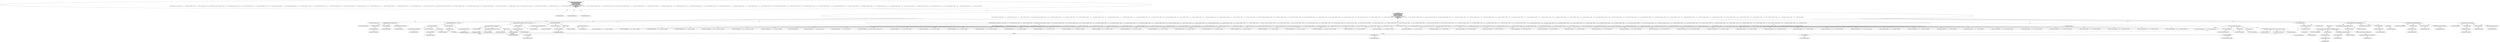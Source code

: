 digraph "testWhitespace#?" {
0 [label="2:CtTypeReferenceImpl@void" shape=ellipse]
1 [label="2:CtVirtualElement@testWhitespace" shape=ellipse]
2 [label="2:CtTypeReferenceImpl@Exception" shape=ellipse]
3 [label="2:CtPackageReferenceImpl@java.lang" shape=ellipse]
4 [label="3:CtExecutableReferenceImpl@setIgnoreCastWhitespace(boolean)" shape=ellipse]
5 [label="3:CtTypeReferenceImpl@mConfig" shape=ellipse]
6 [label="3:CtTypeReferenceImpl@boolean" shape=ellipse]
7 [label="3:CtVirtualElement@setIgnoreCastWhitespace" shape=ellipse]
8 [label="3:CtFieldReferenceImpl@mConfig" shape=ellipse]
9 [label="3:CtTypeReferenceImpl@PlaceHold" shape=ellipse]
10 [label="3:CtFieldReadImpl@mConfig" shape=ellipse]
11 [label="3:CtLiteralImpl@false" shape=ellipse]
12 [label="3:CtTypeReferenceImpl@boolean" shape=ellipse]
13 [label="3:CtInvocationImpl@mConfig.setIgnoreCastWhitespace(false)" shape=ellipse]
14 [label="4:CtExecutableReferenceImpl@setParenPadOption()" shape=ellipse]
15 [label="4:CtTypeReferenceImpl@mConfig" shape=ellipse]
16 [label="4:CtVirtualElement@setParenPadOption" shape=ellipse]
17 [label="4:CtFieldReferenceImpl@mConfig" shape=ellipse]
18 [label="4:CtTypeReferenceImpl@PlaceHold" shape=ellipse]
19 [label="4:CtFieldReadImpl@mConfig" shape=ellipse]
20 [label="4:CtTypeAccessImpl@NOSPACE" shape=ellipse]
21 [label="4:CtTypeReferenceImpl@NOSPACE" shape=ellipse]
22 [label="4:CtInvocationImpl@mConfig.setParenPadOption(NOSPACE)" shape=ellipse]
23 [label="5:CtExecutableReferenceImpl@setTryBlock()" shape=ellipse]
24 [label="5:CtTypeReferenceImpl@mConfig" shape=ellipse]
25 [label="5:CtVirtualElement@setTryBlock" shape=ellipse]
26 [label="5:CtFieldReferenceImpl@mConfig" shape=ellipse]
27 [label="5:CtTypeReferenceImpl@PlaceHold" shape=ellipse]
28 [label="5:CtFieldReadImpl@mConfig" shape=ellipse]
29 [label="5:CtTypeAccessImpl@IGNORE" shape=ellipse]
30 [label="5:CtTypeReferenceImpl@IGNORE" shape=ellipse]
31 [label="5:CtInvocationImpl@mConfig.setTryBlock(IGNORE)" shape=ellipse]
32 [label="6:CtExecutableReferenceImpl@setCatchBlock()" shape=ellipse]
33 [label="6:CtTypeReferenceImpl@mConfig" shape=ellipse]
34 [label="6:CtVirtualElement@setCatchBlock" shape=ellipse]
35 [label="6:CtFieldReferenceImpl@mConfig" shape=ellipse]
36 [label="6:CtTypeReferenceImpl@PlaceHold" shape=ellipse]
37 [label="6:CtFieldReadImpl@mConfig" shape=ellipse]
38 [label="6:CtTypeAccessImpl@IGNORE" shape=ellipse]
39 [label="6:CtTypeReferenceImpl@IGNORE" shape=ellipse]
40 [label="6:CtInvocationImpl@mConfig.setCatchBlock(IGNORE)" shape=ellipse]
41 [label="7:CtTypeReferenceImpl@Checker" shape=ellipse]
42 [label="7:CtPackageReferenceImpl@" shape=ellipse]
43 [label="7:CtExecutableReferenceImpl@createChecker()" shape=ellipse]
44 [label="7:CtTypeReferenceImpl@Checker" shape=ellipse]
45 [label="7:CtVirtualElement@createChecker" shape=ellipse]
46 [label="7:CtTypeAccessImpl@PlaceHold" shape=ellipse]
47 [label="7:CtTypeReferenceImpl@PlaceHold" shape=ellipse]
48 [label="7:CtThisAccessImpl@" shape=ellipse]
49 [label="7:CtTypeReferenceImpl@PlaceHold" shape=ellipse]
50 [label="7:CtInvocationImpl@createChecker()" shape=ellipse]
51 [label="7:CtVirtualElement@c" shape=ellipse]
52 [label="7:CtLocalVariableImpl@final Checker c = createChecker()" shape=ellipse]
53 [label="8:CtTypeReferenceImpl@String" shape=ellipse]
54 [label="8:CtPackageReferenceImpl@java.lang" shape=ellipse]
55 [label="8:CtExecutableReferenceImpl@getPath(java.lang.String)" shape=ellipse]
56 [label="8:CtTypeReferenceImpl@String" shape=ellipse]
57 [label="8:CtTypeReferenceImpl@String" shape=ellipse]
58 [label="8:CtVirtualElement@getPath" shape=ellipse]
59 [label="8:CtTypeAccessImpl@PlaceHold" shape=ellipse]
60 [label="8:CtTypeReferenceImpl@PlaceHold" shape=ellipse]
61 [label="8:CtThisAccessImpl@" shape=ellipse]
62 [label="8:CtTypeReferenceImpl@PlaceHold" shape=ellipse]
63 [label="8:CtLiteralImpl@\"InputWhitespace.java\"" shape=ellipse]
64 [label="8:CtTypeReferenceImpl@String" shape=ellipse]
65 [label="8:CtInvocationImpl@getPath(\"InputWhitespace.java\")" shape=ellipse]
66 [label="8:CtVirtualElement@filepath" shape=ellipse]
67 [label="8:CtLocalVariableImpl@final String filepath = getPath(\"InputWhitespace.java\")" shape=ellipse]
68 [label="9:CtExecutableReferenceImpl@assertNotNull(<unknown>)" shape=ellipse]
69 [label="9:CtTypeReferenceImpl@null" shape=ellipse]
70 [label="9:CtVirtualElement@assertNotNull" shape=ellipse]
71 [label="9:CtTypeAccessImpl@PlaceHold" shape=ellipse]
72 [label="9:CtTypeReferenceImpl@PlaceHold" shape=ellipse]
73 [label="9:CtThisAccessImpl@" shape=ellipse]
74 [label="9:CtTypeReferenceImpl@PlaceHold" shape=ellipse]
75 [label="9:CtVariableReadImpl@c" shape=ellipse]
76 [label="9:CtLocalVariableReferenceImpl@c" shape=ellipse]
77 [label="9:CtInvocationImpl@assertNotNull(c)" shape=ellipse]
78 [label="10:CtVirtualElement@String[]" shape=ellipse]
79 [label="10:CtArrayTypeReferenceImpl@String[]" shape=ellipse]
80 [label="10:CtTypeReferenceImpl@String" shape=ellipse]
81 [label="11:CtNewArrayImpl@new String[]\{ filepath + \":5:12: '.' is preceeded with whitespace.\", filepath + \":5:14: '.' is followed by whitespace.\", filepath + \":13: type Javadoc comment is missing an @author tag.\", filepath + \":16:22: '=' is not preceeded with whitespace.\", filepath + \":16:23: '=' is not followed by whitespace.\", filepath + \":18:24: '=' is not followed by whitespace.\", filepath + \":26:14: '=' is not preceeded with whitespace.\", filepath + \":27:10: '=' is not preceeded with whitespace.\", filepath + \":27:11: '=' is not followed by whitespace.\", filepath + \":28:10: '+=' is not preceeded with whitespace.\", filepath + \":28:12: '+=' is not followed by whitespace.\", filepath + \":29:13: '-=' is not followed by whitespace.\", filepath + \":29:14: '-' is followed by whitespace.\", filepath + \":29:21: '+' is followed by whitespace.\", filepath + \":30:14: '++' is preceeded with whitespace.\", filepath + \":30:21: '--' is preceeded with whitespace.\", filepath + \":31:15: '++' is followed by whitespace.\", filepath + \":31:22: '--' is followed by whitespace.\", filepath + \":37:21: 'synchronized' is not followed by whitespace.\", filepath + \":39:12: 'try' is not followed by whitespace.\", filepath + \":41:14: 'catch' is not followed by whitespace.\", filepath + \":58:11: 'if' is not followed by whitespace.\", filepath + \":58:12: '(' is followed by whitespace.\", filepath + \":58:36: ')' is preceeded by whitespace.\", filepath + \":59:9: '\{' should be on the previous line.\", filepath + \":63:9: '\{' should be on the previous line.\", filepath + \":74:13: '(' is followed by whitespace.\", filepath + \":74:18: ')' is preceeded by whitespace.\", filepath + \":75:9: '\{' should be on the previous line.\", filepath + \":76:19: 'return' is not followed by whitespace.\", filepath + \":79:9: '\{' should be on the previous line.\", filepath + \":88:21: cast needs to be followed by whitespace.\", filepath + \":97:29: '?' is not preceeded with whitespace.\", filepath + \":97:30: '?' is not followed by whitespace.\", filepath + \":97:34: ':' is not preceeded with whitespace.\", filepath + \":97:35: ':' is not followed by whitespace.\", filepath + \":98:15: '==' is not preceeded with whitespace.\", filepath + \":98:17: '==' is not followed by whitespace.\", filepath + \":104:20: '*' is not followed by whitespace.\", filepath + \":104:21: '*' is not preceeded with whitespace.\", filepath + \":111:22: '!' is followed by whitespace.\", filepath + \":112:23: '~' is followed by whitespace.\", filepath + \":119:18: '%' is not preceeded with whitespace.\", filepath + \":120:20: '%' is not followed by whitespace.\", filepath + \":121:18: '%' is not preceeded with whitespace.\", filepath + \":121:19: '%' is not followed by whitespace.\", filepath + \":123:18: '/' is not preceeded with whitespace.\", filepath + \":124:20: '/' is not followed by whitespace.\", filepath + \":125:18: '/' is not preceeded with whitespace.\", filepath + \":125:19: '/' is not followed by whitespace.\", filepath + \":129:17: '.' is preceeded with whitespace.\", filepath + \":129:24: '.' is followed by whitespace.\", filepath + \":136:10: '.' is preceeded with whitespace.\", filepath + \":136:12: '.' is followed by whitespace.\", filepath + \":153:15: 'assert' is not followed by whitespace.\", filepath + \":156:20: ':' is not preceeded with whitespace.\", filepath + \":156:21: ':' is not followed by whitespace.\" \}" shape=ellipse]
82 [label="11:CtArrayTypeReferenceImpl@String[]" shape=ellipse]
83 [label="12:CtBinaryOperatorImpl@filepath + \":5:12: '.' is preceeded with whitespace.\"" shape=ellipse]
84 [label="13:CtBinaryOperatorImpl@filepath + \":5:14: '.' is followed by whitespace.\"" shape=ellipse]
85 [label="14:CtBinaryOperatorImpl@filepath + \":13: type Javadoc comment is missing an @author tag.\"" shape=ellipse]
86 [label="15:CtBinaryOperatorImpl@filepath + \":16:22: '=' is not preceeded with whitespace.\"" shape=ellipse]
87 [label="16:CtBinaryOperatorImpl@filepath + \":16:23: '=' is not followed by whitespace.\"" shape=ellipse]
88 [label="17:CtBinaryOperatorImpl@filepath + \":18:24: '=' is not followed by whitespace.\"" shape=ellipse]
89 [label="18:CtBinaryOperatorImpl@filepath + \":26:14: '=' is not preceeded with whitespace.\"" shape=ellipse]
90 [label="19:CtBinaryOperatorImpl@filepath + \":27:10: '=' is not preceeded with whitespace.\"" shape=ellipse]
91 [label="20:CtBinaryOperatorImpl@filepath + \":27:11: '=' is not followed by whitespace.\"" shape=ellipse]
92 [label="21:CtBinaryOperatorImpl@filepath + \":28:10: '+=' is not preceeded with whitespace.\"" shape=ellipse]
93 [label="22:CtBinaryOperatorImpl@filepath + \":28:12: '+=' is not followed by whitespace.\"" shape=ellipse]
94 [label="23:CtBinaryOperatorImpl@filepath + \":29:13: '-=' is not followed by whitespace.\"" shape=ellipse]
95 [label="24:CtBinaryOperatorImpl@filepath + \":29:14: '-' is followed by whitespace.\"" shape=ellipse]
96 [label="25:CtBinaryOperatorImpl@filepath + \":29:21: '+' is followed by whitespace.\"" shape=ellipse]
97 [label="26:CtBinaryOperatorImpl@filepath + \":30:14: '++' is preceeded with whitespace.\"" shape=ellipse]
98 [label="27:CtBinaryOperatorImpl@filepath + \":30:21: '--' is preceeded with whitespace.\"" shape=ellipse]
99 [label="28:CtBinaryOperatorImpl@filepath + \":31:15: '++' is followed by whitespace.\"" shape=ellipse]
100 [label="29:CtBinaryOperatorImpl@filepath + \":31:22: '--' is followed by whitespace.\"" shape=ellipse]
101 [label="30:CtBinaryOperatorImpl@filepath + \":37:21: 'synchronized' is not followed by whitespace.\"" shape=ellipse]
102 [label="31:CtBinaryOperatorImpl@filepath + \":39:12: 'try' is not followed by whitespace.\"" shape=ellipse]
103 [label="32:CtBinaryOperatorImpl@filepath + \":41:14: 'catch' is not followed by whitespace.\"" shape=ellipse]
104 [label="33:CtBinaryOperatorImpl@filepath + \":58:11: 'if' is not followed by whitespace.\"" shape=ellipse]
105 [label="34:CtBinaryOperatorImpl@filepath + \":58:12: '(' is followed by whitespace.\"" shape=ellipse]
106 [label="35:CtBinaryOperatorImpl@filepath + \":58:36: ')' is preceeded by whitespace.\"" shape=ellipse]
107 [label="36:CtBinaryOperatorImpl@filepath + \":59:9: '\{' should be on the previous line.\"" shape=ellipse]
108 [label="37:CtBinaryOperatorImpl@filepath + \":63:9: '\{' should be on the previous line.\"" shape=ellipse]
109 [label="38:CtBinaryOperatorImpl@filepath + \":74:13: '(' is followed by whitespace.\"" shape=ellipse]
110 [label="39:CtBinaryOperatorImpl@filepath + \":74:18: ')' is preceeded by whitespace.\"" shape=ellipse]
111 [label="40:CtBinaryOperatorImpl@filepath + \":75:9: '\{' should be on the previous line.\"" shape=ellipse]
112 [label="41:CtBinaryOperatorImpl@filepath + \":76:19: 'return' is not followed by whitespace.\"" shape=ellipse]
113 [label="42:CtBinaryOperatorImpl@filepath + \":79:9: '\{' should be on the previous line.\"" shape=ellipse]
114 [label="43:CtBinaryOperatorImpl@filepath + \":88:21: cast needs to be followed by whitespace.\"" shape=ellipse]
115 [label="44:CtBinaryOperatorImpl@filepath + \":97:29: '?' is not preceeded with whitespace.\"" shape=ellipse]
116 [label="45:CtBinaryOperatorImpl@filepath + \":97:30: '?' is not followed by whitespace.\"" shape=ellipse]
117 [label="46:CtBinaryOperatorImpl@filepath + \":97:34: ':' is not preceeded with whitespace.\"" shape=ellipse]
118 [label="47:CtBinaryOperatorImpl@filepath + \":97:35: ':' is not followed by whitespace.\"" shape=ellipse]
119 [label="48:CtBinaryOperatorImpl@filepath + \":98:15: '==' is not preceeded with whitespace.\"" shape=ellipse]
120 [label="49:CtBinaryOperatorImpl@filepath + \":98:17: '==' is not followed by whitespace.\"" shape=ellipse]
121 [label="50:CtBinaryOperatorImpl@filepath + \":104:20: '*' is not followed by whitespace.\"" shape=ellipse]
122 [label="51:CtBinaryOperatorImpl@filepath + \":104:21: '*' is not preceeded with whitespace.\"" shape=ellipse]
123 [label="52:CtBinaryOperatorImpl@filepath + \":111:22: '!' is followed by whitespace.\"" shape=ellipse]
124 [label="53:CtBinaryOperatorImpl@filepath + \":112:23: '~' is followed by whitespace.\"" shape=ellipse]
125 [label="54:CtBinaryOperatorImpl@filepath + \":119:18: '%' is not preceeded with whitespace.\"" shape=ellipse]
126 [label="55:CtBinaryOperatorImpl@filepath + \":120:20: '%' is not followed by whitespace.\"" shape=ellipse]
127 [label="56:CtBinaryOperatorImpl@filepath + \":121:18: '%' is not preceeded with whitespace.\"" shape=ellipse]
128 [label="57:CtBinaryOperatorImpl@filepath + \":121:19: '%' is not followed by whitespace.\"" shape=ellipse]
129 [label="58:CtBinaryOperatorImpl@filepath + \":123:18: '/' is not preceeded with whitespace.\"" shape=ellipse]
130 [label="59:CtBinaryOperatorImpl@filepath + \":124:20: '/' is not followed by whitespace.\"" shape=ellipse]
131 [label="60:CtBinaryOperatorImpl@filepath + \":125:18: '/' is not preceeded with whitespace.\"" shape=ellipse]
132 [label="61:CtBinaryOperatorImpl@filepath + \":125:19: '/' is not followed by whitespace.\"" shape=ellipse]
133 [label="62:CtBinaryOperatorImpl@filepath + \":129:17: '.' is preceeded with whitespace.\"" shape=ellipse]
134 [label="63:CtBinaryOperatorImpl@filepath + \":129:24: '.' is followed by whitespace.\"" shape=ellipse]
135 [label="64:CtBinaryOperatorImpl@filepath + \":136:10: '.' is preceeded with whitespace.\"" shape=ellipse]
136 [label="65:CtBinaryOperatorImpl@filepath + \":136:12: '.' is followed by whitespace.\"" shape=ellipse]
137 [label="66:CtBinaryOperatorImpl@filepath + \":153:15: 'assert' is not followed by whitespace.\"" shape=ellipse]
138 [label="67:CtBinaryOperatorImpl@filepath + \":156:20: ':' is not preceeded with whitespace.\"" shape=ellipse]
139 [label="68:CtBinaryOperatorImpl@filepath + \":156:21: ':' is not followed by whitespace.\"" shape=ellipse]
140 [label="10:CtVirtualElement@expected" shape=ellipse]
141 [label="10:CtLocalVariableImpl@final String[] expected = new String[]\{ filepath + \":5:12: '.' is preceeded with whitespace.\", filepath + \":5:14: '.' is followed by whitespace.\", filepath + \":13: type Javadoc comment is missing an @author tag.\", filepath + \":16:22: '=' is not preceeded with whitespace.\", filepath + \":16:23: '=' is not followed by whitespace.\", filepath + \":18:24: '=' is not followed by whitespace.\", filepath + \":26:14: '=' is not preceeded with whitespace.\", filepath + \":27:10: '=' is not preceeded with whitespace.\", filepath + \":27:11: '=' is not followed by whitespace.\", filepath + \":28:10: '+=' is not preceeded with whitespace.\", filepath + \":28:12: '+=' is not followed by whitespace.\", filepath + \":29:13: '-=' is not followed by whitespace.\", filepath + \":29:14: '-' is followed by whitespace.\", filepath + \":29:21: '+' is followed by whitespace.\", filepath + \":30:14: '++' is preceeded with whitespace.\", filepath + \":30:21: '--' is preceeded with whitespace.\", filepath + \":31:15: '++' is followed by whitespace.\", filepath + \":31:22: '--' is followed by whitespace.\", filepath + \":37:21: 'synchronized' is not followed by whitespace.\", filepath + \":39:12: 'try' is not followed by whitespace.\", filepath + \":41:14: 'catch' is not followed by whitespace.\", filepath + \":58:11: 'if' is not followed by whitespace.\", filepath + \":58:12: '(' is followed by whitespace.\", filepath + \":58:36: ')' is preceeded by whitespace.\", filepath + \":59:9: '\{' should be on the previous line.\", filepath + \":63:9: '\{' should be on the previous line.\", filepath + \":74:13: '(' is followed by whitespace.\", filepath + \":74:18: ')' is preceeded by whitespace.\", filepath + \":75:9: '\{' should be on the previous line.\", filepath + \":76:19: 'return' is not followed by whitespace.\", filepath + \":79:9: '\{' should be on the previous line.\", filepath + \":88:21: cast needs to be followed by whitespace.\", filepath + \":97:29: '?' is not preceeded with whitespace.\", filepath + \":97:30: '?' is not followed by whitespace.\", filepath + \":97:34: ':' is not preceeded with whitespace.\", filepath + \":97:35: ':' is not followed by whitespace.\", filepath + \":98:15: '==' is not preceeded with whitespace.\", filepath + \":98:17: '==' is not followed by whitespace.\", filepath + \":104:20: '*' is not followed by whitespace.\", filepath + \":104:21: '*' is not preceeded with whitespace.\", filepath + \":111:22: '!' is followed by whitespace.\", filepath + \":112:23: '~' is followed by whitespace.\", filepath + \":119:18: '%' is not preceeded with whitespace.\", filepath + \":120:20: '%' is not followed by whitespace.\", filepath + \":121:18: '%' is not preceeded with whitespace.\", filepath + \":121:19: '%' is not followed by whitespace.\", filepath + \":123:18: '/' is not preceeded with whitespace.\", filepath + \":124:20: '/' is not followed by whitespace.\", filepath + \":125:18: '/' is not preceeded with whitespace.\", filepath + \":125:19: '/' is not followed by whitespace.\", filepath + \":129:17: '.' is preceeded with whitespace.\", filepath + \":129:24: '.' is followed by whitespace.\", filepath + \":136:10: '.' is preceeded with whitespace.\", filepath + \":136:12: '.' is followed by whitespace.\", filepath + \":153:15: 'assert' is not followed by whitespace.\", filepath + \":156:20: ':' is not preceeded with whitespace.\", filepath + \":156:21: ':' is not followed by whitespace.\" \}" shape=ellipse]
142 [label="70:CtExecutableReferenceImpl@verify(<unknown>,java.lang.String,java.lang.String[])" shape=ellipse]
143 [label="70:CtTypeReferenceImpl@null" shape=ellipse]
144 [label="70:CtTypeReferenceImpl@String" shape=ellipse]
145 [label="70:CtArrayTypeReferenceImpl@String[]" shape=ellipse]
146 [label="70:CtVirtualElement@verify" shape=ellipse]
147 [label="70:CtTypeAccessImpl@PlaceHold" shape=ellipse]
148 [label="70:CtTypeReferenceImpl@PlaceHold" shape=ellipse]
149 [label="70:CtThisAccessImpl@" shape=ellipse]
150 [label="70:CtTypeReferenceImpl@PlaceHold" shape=ellipse]
151 [label="70:CtVariableReadImpl@c" shape=ellipse]
152 [label="70:CtLocalVariableReferenceImpl@c" shape=ellipse]
153 [label="70:CtVariableReadImpl@filepath" shape=ellipse]
154 [label="70:CtLocalVariableReferenceImpl@filepath" shape=ellipse]
155 [label="70:CtVariableReadImpl@expected" shape=ellipse]
156 [label="70:CtLocalVariableReferenceImpl@expected" shape=ellipse]
157 [label="70:CtInvocationImpl@verify(c, filepath, expected)" shape=ellipse]
158 [label="71:CtExecutableReferenceImpl@destroy()" shape=ellipse]
159 [label="71:CtTypeReferenceImpl@Checker" shape=ellipse]
160 [label="71:CtVirtualElement@destroy" shape=ellipse]
161 [label="71:CtVariableReadImpl@c" shape=ellipse]
162 [label="71:CtLocalVariableReferenceImpl@c" shape=ellipse]
163 [label="71:CtInvocationImpl@c.destroy()" shape=ellipse]
164 [label="2:CtBlockImpl@\{
    mConfig.setIgnoreCastWhitespace(false);
    mConfig.setParenPadOption(NOSPACE);
    mConfig.setTryBlock(IGNORE);
    mConfig.setCatchBlock(IGNORE);
    final Checker c = createChecker();
    final String filepath = getPath(\"InputWhitespace.java\");
    assertNotNull(c);
    final String[] expected = new String[]\{ filepath + \":5:12: '.' is preceeded with whitespace.\", filepath + \":5:14: '.' is followed by whitespace.\", filepath + \":13: type Javadoc comment is missing an @author tag.\", filepath + \":16:22: '=' is not preceeded with whitespace.\", filepath + \":16:23: '=' is not followed by whitespace.\", filepath + \":18:24: '=' is not followed by whitespace.\", filepath + \":26:14: '=' is not preceeded with whitespace.\", filepath + \":27:10: '=' is not preceeded with whitespace.\", filepath + \":27:11: '=' is not followed by whitespace.\", filepath + \":28:10: '+=' is not preceeded with whitespace.\", filepath + \":28:12: '+=' is not followed by whitespace.\", filepath + \":29:13: '-=' is not followed by whitespace.\", filepath + \":29:14: '-' is followed by whitespace.\", filepath + \":29:21: '+' is followed by whitespace.\", filepath + \":30:14: '++' is preceeded with whitespace.\", filepath + \":30:21: '--' is preceeded with whitespace.\", filepath + \":31:15: '++' is followed by whitespace.\", filepath + \":31:22: '--' is followed by whitespace.\", filepath + \":37:21: 'synchronized' is not followed by whitespace.\", filepath + \":39:12: 'try' is not followed by whitespace.\", filepath + \":41:14: 'catch' is not followed by whitespace.\", filepath + \":58:11: 'if' is not followed by whitespace.\", filepath + \":58:12: '(' is followed by whitespace.\", filepath + \":58:36: ')' is preceeded by whitespace.\", filepath + \":59:9: '\{' should be on the previous line.\", filepath + \":63:9: '\{' should be on the previous line.\", filepath + \":74:13: '(' is followed by whitespace.\", filepath + \":74:18: ')' is preceeded by whitespace.\", filepath + \":75:9: '\{' should be on the previous line.\", filepath + \":76:19: 'return' is not followed by whitespace.\", filepath + \":79:9: '\{' should be on the previous line.\", filepath + \":88:21: cast needs to be followed by whitespace.\", filepath + \":97:29: '?' is not preceeded with whitespace.\", filepath + \":97:30: '?' is not followed by whitespace.\", filepath + \":97:34: ':' is not preceeded with whitespace.\", filepath + \":97:35: ':' is not followed by whitespace.\", filepath + \":98:15: '==' is not preceeded with whitespace.\", filepath + \":98:17: '==' is not followed by whitespace.\", filepath + \":104:20: '*' is not followed by whitespace.\", filepath + \":104:21: '*' is not preceeded with whitespace.\", filepath + \":111:22: '!' is followed by whitespace.\", filepath + \":112:23: '~' is followed by whitespace.\", filepath + \":119:18: '%' is not preceeded with whitespace.\", filepath + \":120:20: '%' is not followed by whitespace.\", filepath + \":121:18: '%' is not preceeded with whitespace.\", filepath + \":121:19: '%' is not followed by whitespace.\", filepath + \":123:18: '/' is not preceeded with whitespace.\", filepath + \":124:20: '/' is not followed by whitespace.\", filepath + \":125:18: '/' is not preceeded with whitespace.\", filepath + \":125:19: '/' is not followed by whitespace.\", filepath + \":129:17: '.' is preceeded with whitespace.\", filepath + \":129:24: '.' is followed by whitespace.\", filepath + \":136:10: '.' is preceeded with whitespace.\", filepath + \":136:12: '.' is followed by whitespace.\", filepath + \":153:15: 'assert' is not followed by whitespace.\", filepath + \":156:20: ':' is not preceeded with whitespace.\", filepath + \":156:21: ':' is not followed by whitespace.\" \};
    verify(c, filepath, expected);
    c.destroy();
\}" shape=ellipse]
165 [label="2:CtMethodImpl@public void testWhitespace() throws Exception \{
    mConfig.setIgnoreCastWhitespace(false);
    mConfig.setParenPadOption(NOSPACE);
    mConfig.setTryBlock(IGNORE);
    mConfig.setCatchBlock(IGNORE);
    final Checker c = createChecker();
    final String filepath = getPath(\"InputWhitespace.java\");
    assertNotNull(c);
    final String[] expected = new String[]\{ filepath + \":5:12: '.' is preceeded with whitespace.\", filepath + \":5:14: '.' is followed by whitespace.\", filepath + \":13: type Javadoc comment is missing an @author tag.\", filepath + \":16:22: '=' is not preceeded with whitespace.\", filepath + \":16:23: '=' is not followed by whitespace.\", filepath + \":18:24: '=' is not followed by whitespace.\", filepath + \":26:14: '=' is not preceeded with whitespace.\", filepath + \":27:10: '=' is not preceeded with whitespace.\", filepath + \":27:11: '=' is not followed by whitespace.\", filepath + \":28:10: '+=' is not preceeded with whitespace.\", filepath + \":28:12: '+=' is not followed by whitespace.\", filepath + \":29:13: '-=' is not followed by whitespace.\", filepath + \":29:14: '-' is followed by whitespace.\", filepath + \":29:21: '+' is followed by whitespace.\", filepath + \":30:14: '++' is preceeded with whitespace.\", filepath + \":30:21: '--' is preceeded with whitespace.\", filepath + \":31:15: '++' is followed by whitespace.\", filepath + \":31:22: '--' is followed by whitespace.\", filepath + \":37:21: 'synchronized' is not followed by whitespace.\", filepath + \":39:12: 'try' is not followed by whitespace.\", filepath + \":41:14: 'catch' is not followed by whitespace.\", filepath + \":58:11: 'if' is not followed by whitespace.\", filepath + \":58:12: '(' is followed by whitespace.\", filepath + \":58:36: ')' is preceeded by whitespace.\", filepath + \":59:9: '\{' should be on the previous line.\", filepath + \":63:9: '\{' should be on the previous line.\", filepath + \":74:13: '(' is followed by whitespace.\", filepath + \":74:18: ')' is preceeded by whitespace.\", filepath + \":75:9: '\{' should be on the previous line.\", filepath + \":76:19: 'return' is not followed by whitespace.\", filepath + \":79:9: '\{' should be on the previous line.\", filepath + \":88:21: cast needs to be followed by whitespace.\", filepath + \":97:29: '?' is not preceeded with whitespace.\", filepath + \":97:30: '?' is not followed by whitespace.\", filepath + \":97:34: ':' is not preceeded with whitespace.\", filepath + \":97:35: ':' is not followed by whitespace.\", filepath + \":98:15: '==' is not preceeded with whitespace.\", filepath + \":98:17: '==' is not followed by whitespace.\", filepath + \":104:20: '*' is not followed by whitespace.\", filepath + \":104:21: '*' is not preceeded with whitespace.\", filepath + \":111:22: '!' is followed by whitespace.\", filepath + \":112:23: '~' is followed by whitespace.\", filepath + \":119:18: '%' is not preceeded with whitespace.\", filepath + \":120:20: '%' is not followed by whitespace.\", filepath + \":121:18: '%' is not preceeded with whitespace.\", filepath + \":121:19: '%' is not followed by whitespace.\", filepath + \":123:18: '/' is not preceeded with whitespace.\", filepath + \":124:20: '/' is not followed by whitespace.\", filepath + \":125:18: '/' is not preceeded with whitespace.\", filepath + \":125:19: '/' is not followed by whitespace.\", filepath + \":129:17: '.' is preceeded with whitespace.\", filepath + \":129:24: '.' is followed by whitespace.\", filepath + \":136:10: '.' is preceeded with whitespace.\", filepath + \":136:12: '.' is followed by whitespace.\", filepath + \":153:15: 'assert' is not followed by whitespace.\", filepath + \":156:20: ':' is not preceeded with whitespace.\", filepath + \":156:21: ':' is not followed by whitespace.\" \};
    verify(c, filepath, expected);
    c.destroy();
\}" shape=ellipse]
166 [label="3:Update@UPDATE" shape=ellipse]
167 [label="3:CtPackageReferenceImpl@" shape=ellipse]
168 [label="3:CtTypeReferenceImpl@PlaceHold" shape=ellipse]
169 [label="3:CtFieldReferenceImpl@mConfig" shape=ellipse]
170 [label="3:CtFieldReadImpl@mConfig" shape=ellipse]
171 [label="3:CtPackageReferenceImpl@" shape=ellipse]
172 [label="3:CtTypeReferenceImpl@mConfig" shape=ellipse]
173 [label="3:CtTypeReferenceImpl@boolean" shape=ellipse]
174 [label="3:CtExecutableReferenceImpl@setBooleanFlag(boolean)" shape=ellipse]
175 [label="3:CtPackageReferenceImpl@" shape=ellipse]
176 [label="3:CtTypeReferenceImpl@IGNORE_CAST_WHITESPACE_PROP" shape=ellipse]
177 [label="3:CtTypeAccessImpl@IGNORE_CAST_WHITESPACE_PROP" shape=ellipse]
178 [label="3:CtTypeReferenceImpl@boolean" shape=ellipse]
179 [label="3:CtLiteralImpl@false" shape=ellipse]
180 [label="3:CtInvocationImpl@mConfig.setBooleanFlag(IGNORE_CAST_WHITESPACE_PROP, false)" shape=ellipse]
181 [label="3:CtVirtualElement@setBooleanFlag" shape=ellipse]
2 -> 3 [label="AST"];
4 -> 5 [label="AST"];
4 -> 6 [label="AST"];
8 -> 9 [label="AST"];
10 -> 8 [label="AST"];
11 -> 12 [label="AST"];
13 -> 7 [label="AST"];
13 -> 10 [label="AST"];
13 -> 4 [label="AST"];
13 -> 11 [label="AST"];
13 -> 166 [label="Action"];
14 -> 15 [label="AST"];
17 -> 18 [label="AST"];
19 -> 17 [label="AST"];
20 -> 21 [label="AST"];
22 -> 16 [label="AST"];
22 -> 19 [label="AST"];
22 -> 14 [label="AST"];
22 -> 20 [label="AST"];
23 -> 24 [label="AST"];
26 -> 27 [label="AST"];
28 -> 26 [label="AST"];
29 -> 30 [label="AST"];
31 -> 25 [label="AST"];
31 -> 28 [label="AST"];
31 -> 23 [label="AST"];
31 -> 29 [label="AST"];
32 -> 33 [label="AST"];
35 -> 36 [label="AST"];
37 -> 35 [label="AST"];
38 -> 39 [label="AST"];
40 -> 34 [label="AST"];
40 -> 37 [label="AST"];
40 -> 32 [label="AST"];
40 -> 38 [label="AST"];
41 -> 42 [label="AST"];
43 -> 44 [label="AST"];
46 -> 47 [label="AST"];
48 -> 49 [label="AST"];
48 -> 46 [label="AST"];
48 -> 51 [label="Data Dep"];
50 -> 45 [label="AST"];
50 -> 48 [label="AST"];
50 -> 43 [label="AST"];
51 -> 75 [label="Define-Use"];
51 -> 151 [label="Define-Use"];
51 -> 161 [label="Define-Use"];
52 -> 51 [label="AST"];
52 -> 41 [label="AST"];
52 -> 50 [label="AST"];
53 -> 54 [label="AST"];
55 -> 56 [label="AST"];
55 -> 57 [label="AST"];
59 -> 60 [label="AST"];
61 -> 62 [label="AST"];
61 -> 59 [label="AST"];
61 -> 66 [label="Data Dep"];
63 -> 64 [label="AST"];
65 -> 58 [label="AST"];
65 -> 61 [label="AST"];
65 -> 55 [label="AST"];
65 -> 63 [label="AST"];
66 -> 153 [label="Define-Use"];
67 -> 66 [label="AST"];
67 -> 53 [label="AST"];
67 -> 65 [label="AST"];
68 -> 69 [label="AST"];
71 -> 72 [label="AST"];
73 -> 74 [label="AST"];
73 -> 71 [label="AST"];
75 -> 76 [label="AST"];
77 -> 70 [label="AST"];
77 -> 73 [label="AST"];
77 -> 68 [label="AST"];
77 -> 75 [label="AST"];
79 -> 78 [label="AST"];
79 -> 80 [label="AST"];
81 -> 82 [label="AST"];
81 -> 83 [label="AST"];
81 -> 84 [label="AST"];
81 -> 85 [label="AST"];
81 -> 86 [label="AST"];
81 -> 87 [label="AST"];
81 -> 88 [label="AST"];
81 -> 89 [label="AST"];
81 -> 90 [label="AST"];
81 -> 91 [label="AST"];
81 -> 92 [label="AST"];
81 -> 93 [label="AST"];
81 -> 94 [label="AST"];
81 -> 95 [label="AST"];
81 -> 96 [label="AST"];
81 -> 97 [label="AST"];
81 -> 98 [label="AST"];
81 -> 99 [label="AST"];
81 -> 100 [label="AST"];
81 -> 101 [label="AST"];
81 -> 102 [label="AST"];
81 -> 103 [label="AST"];
81 -> 104 [label="AST"];
81 -> 105 [label="AST"];
81 -> 106 [label="AST"];
81 -> 107 [label="AST"];
81 -> 108 [label="AST"];
81 -> 109 [label="AST"];
81 -> 110 [label="AST"];
81 -> 111 [label="AST"];
81 -> 112 [label="AST"];
81 -> 113 [label="AST"];
81 -> 114 [label="AST"];
81 -> 115 [label="AST"];
81 -> 116 [label="AST"];
81 -> 117 [label="AST"];
81 -> 118 [label="AST"];
81 -> 119 [label="AST"];
81 -> 120 [label="AST"];
81 -> 121 [label="AST"];
81 -> 122 [label="AST"];
81 -> 123 [label="AST"];
81 -> 124 [label="AST"];
81 -> 125 [label="AST"];
81 -> 126 [label="AST"];
81 -> 127 [label="AST"];
81 -> 128 [label="AST"];
81 -> 129 [label="AST"];
81 -> 130 [label="AST"];
81 -> 131 [label="AST"];
81 -> 132 [label="AST"];
81 -> 133 [label="AST"];
81 -> 134 [label="AST"];
81 -> 135 [label="AST"];
81 -> 136 [label="AST"];
81 -> 137 [label="AST"];
81 -> 138 [label="AST"];
81 -> 139 [label="AST"];
140 -> 155 [label="Define-Use"];
141 -> 140 [label="AST"];
141 -> 79 [label="AST"];
141 -> 81 [label="AST"];
142 -> 143 [label="AST"];
142 -> 144 [label="AST"];
142 -> 145 [label="AST"];
147 -> 148 [label="AST"];
149 -> 150 [label="AST"];
149 -> 147 [label="AST"];
151 -> 152 [label="AST"];
153 -> 154 [label="AST"];
155 -> 156 [label="AST"];
157 -> 146 [label="AST"];
157 -> 149 [label="AST"];
157 -> 142 [label="AST"];
157 -> 151 [label="AST"];
157 -> 153 [label="AST"];
157 -> 155 [label="AST"];
158 -> 159 [label="AST"];
161 -> 162 [label="AST"];
163 -> 160 [label="AST"];
163 -> 161 [label="AST"];
163 -> 158 [label="AST"];
164 -> 13 [label="AST"];
164 -> 22 [label="AST"];
164 -> 31 [label="AST"];
164 -> 40 [label="AST"];
164 -> 52 [label="AST"];
164 -> 67 [label="AST"];
164 -> 77 [label="AST"];
164 -> 141 [label="AST"];
164 -> 157 [label="AST"];
164 -> 163 [label="AST"];
165 -> 1 [label="AST"];
165 -> 0 [label="AST"];
165 -> 2 [label="AST"];
165 -> 164 [label="AST"];
166 -> 180 [label="Action"];
168 -> 167 [label="AST"];
169 -> 168 [label="AST"];
170 -> 169 [label="AST"];
172 -> 171 [label="AST"];
174 -> 172 [label="AST"];
174 -> 173 [label="AST"];
176 -> 175 [label="AST"];
177 -> 176 [label="AST"];
179 -> 178 [label="AST"];
180 -> 181 [label="AST"];
180 -> 170 [label="AST"];
180 -> 174 [label="AST"];
180 -> 177 [label="AST"];
180 -> 179 [label="AST"];
}